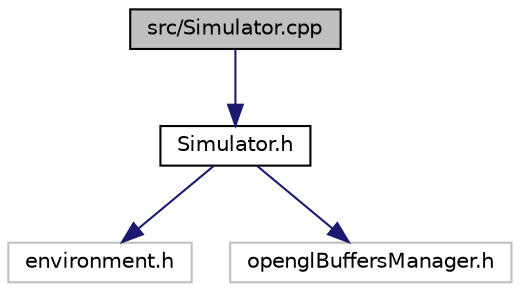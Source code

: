 digraph "src/Simulator.cpp"
{
 // LATEX_PDF_SIZE
  edge [fontname="Helvetica",fontsize="10",labelfontname="Helvetica",labelfontsize="10"];
  node [fontname="Helvetica",fontsize="10",shape=record];
  Node1 [label="src/Simulator.cpp",height=0.2,width=0.4,color="black", fillcolor="grey75", style="filled", fontcolor="black",tooltip="This file contains the implementation of the Simulator class methods."];
  Node1 -> Node2 [color="midnightblue",fontsize="10",style="solid",fontname="Helvetica"];
  Node2 [label="Simulator.h",height=0.2,width=0.4,color="black", fillcolor="white", style="filled",URL="$Simulator_8h_source.html",tooltip=" "];
  Node2 -> Node3 [color="midnightblue",fontsize="10",style="solid",fontname="Helvetica"];
  Node3 [label="environment.h",height=0.2,width=0.4,color="grey75", fillcolor="white", style="filled",tooltip=" "];
  Node2 -> Node4 [color="midnightblue",fontsize="10",style="solid",fontname="Helvetica"];
  Node4 [label="openglBuffersManager.h",height=0.2,width=0.4,color="grey75", fillcolor="white", style="filled",tooltip=" "];
}
